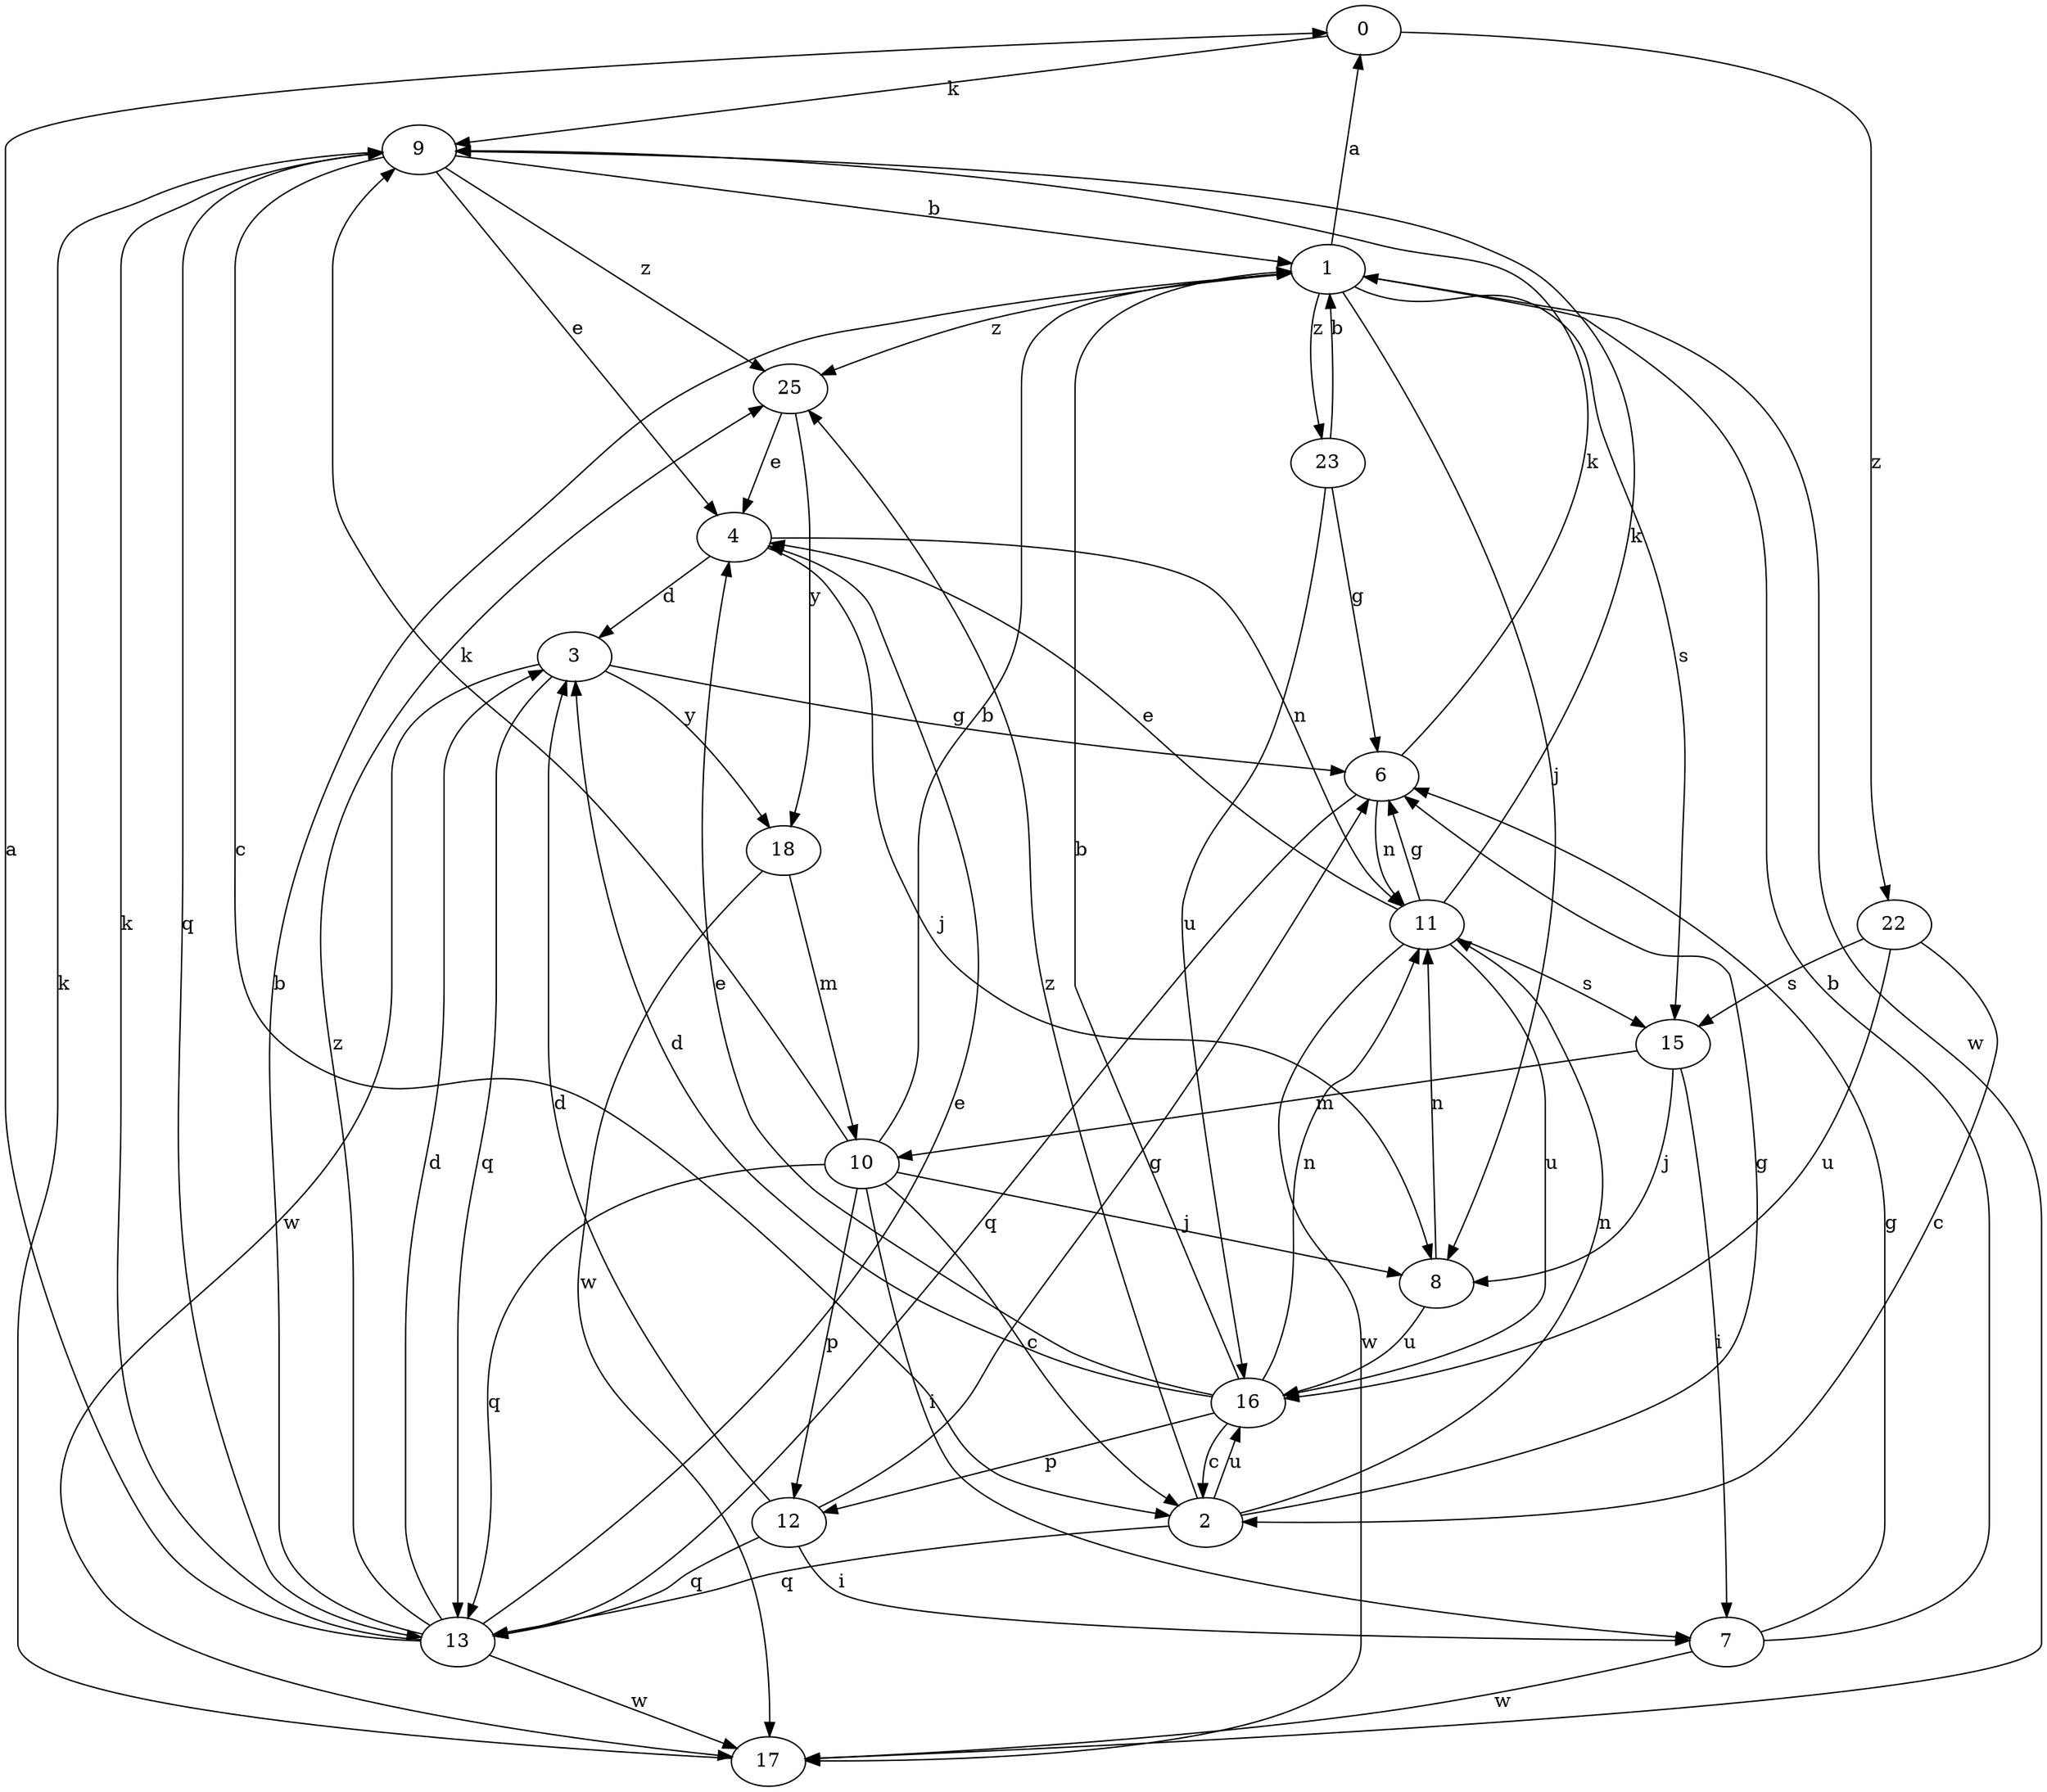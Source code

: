 strict digraph  {
0;
1;
2;
3;
4;
6;
7;
8;
9;
10;
11;
12;
13;
15;
16;
17;
18;
22;
23;
25;
0 -> 9  [label=k];
0 -> 22  [label=z];
1 -> 0  [label=a];
1 -> 8  [label=j];
1 -> 15  [label=s];
1 -> 17  [label=w];
1 -> 23  [label=z];
1 -> 25  [label=z];
2 -> 6  [label=g];
2 -> 11  [label=n];
2 -> 13  [label=q];
2 -> 16  [label=u];
2 -> 25  [label=z];
3 -> 6  [label=g];
3 -> 13  [label=q];
3 -> 17  [label=w];
3 -> 18  [label=y];
4 -> 3  [label=d];
4 -> 8  [label=j];
4 -> 11  [label=n];
6 -> 9  [label=k];
6 -> 11  [label=n];
6 -> 13  [label=q];
7 -> 1  [label=b];
7 -> 6  [label=g];
7 -> 17  [label=w];
8 -> 11  [label=n];
8 -> 16  [label=u];
9 -> 1  [label=b];
9 -> 2  [label=c];
9 -> 4  [label=e];
9 -> 13  [label=q];
9 -> 25  [label=z];
10 -> 1  [label=b];
10 -> 2  [label=c];
10 -> 7  [label=i];
10 -> 8  [label=j];
10 -> 9  [label=k];
10 -> 12  [label=p];
10 -> 13  [label=q];
11 -> 4  [label=e];
11 -> 6  [label=g];
11 -> 9  [label=k];
11 -> 15  [label=s];
11 -> 16  [label=u];
11 -> 17  [label=w];
12 -> 3  [label=d];
12 -> 6  [label=g];
12 -> 7  [label=i];
12 -> 13  [label=q];
13 -> 0  [label=a];
13 -> 1  [label=b];
13 -> 3  [label=d];
13 -> 4  [label=e];
13 -> 9  [label=k];
13 -> 17  [label=w];
13 -> 25  [label=z];
15 -> 7  [label=i];
15 -> 8  [label=j];
15 -> 10  [label=m];
16 -> 1  [label=b];
16 -> 2  [label=c];
16 -> 3  [label=d];
16 -> 4  [label=e];
16 -> 11  [label=n];
16 -> 12  [label=p];
17 -> 9  [label=k];
18 -> 10  [label=m];
18 -> 17  [label=w];
22 -> 2  [label=c];
22 -> 15  [label=s];
22 -> 16  [label=u];
23 -> 1  [label=b];
23 -> 6  [label=g];
23 -> 16  [label=u];
25 -> 4  [label=e];
25 -> 18  [label=y];
}
